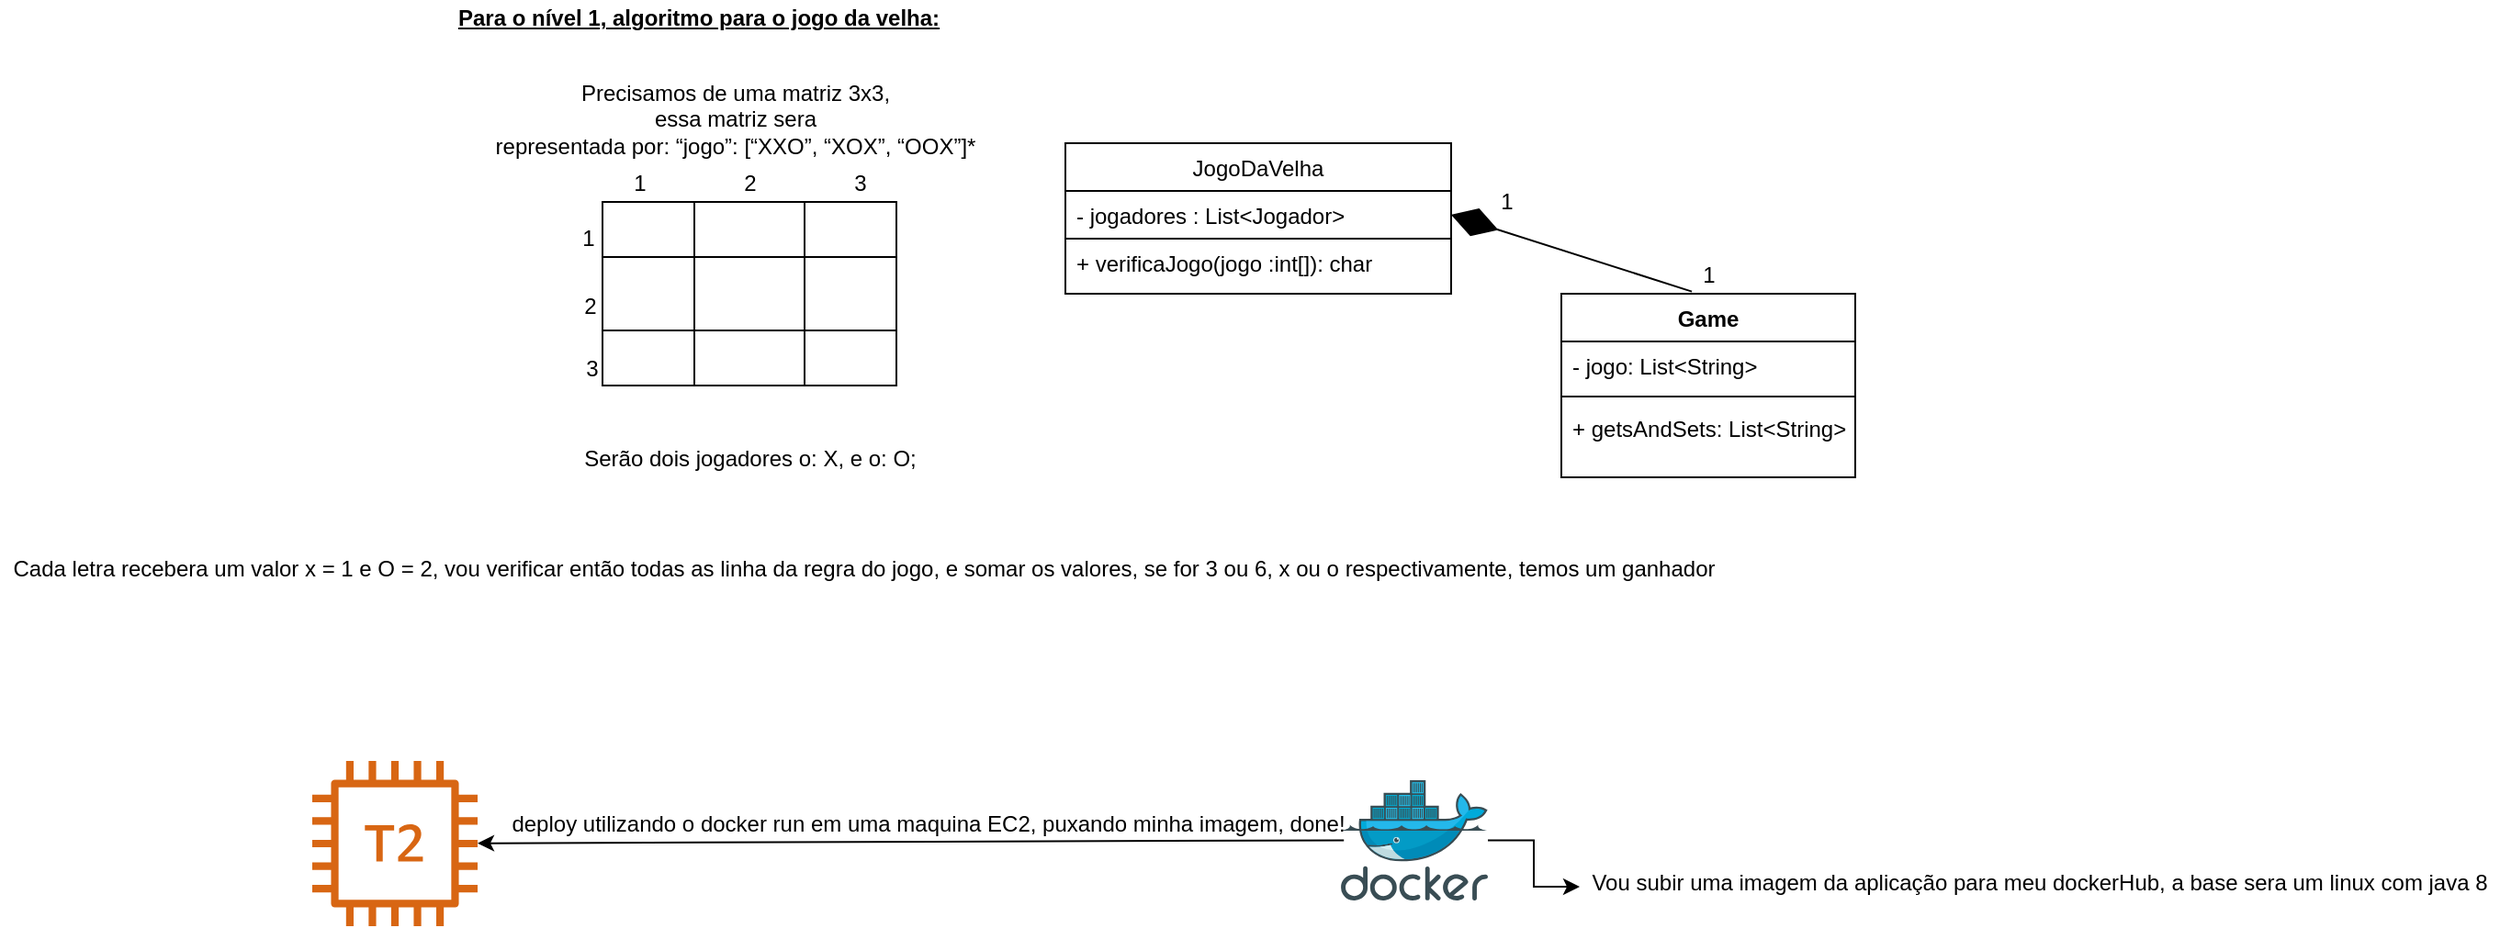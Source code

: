 <mxfile version="13.1.3" type="github">
  <diagram id="khcbJopSJ2TuTnvJd8K6" name="Algoritmo jogo da velha">
    <mxGraphModel dx="2249" dy="762" grid="1" gridSize="10" guides="1" tooltips="1" connect="1" arrows="1" fold="1" page="1" pageScale="1" pageWidth="827" pageHeight="1169" math="0" shadow="0">
      <root>
        <mxCell id="0" />
        <mxCell id="1" parent="0" />
        <mxCell id="aO-OdemG8Kh4dcv20YWD-44" value="" style="rounded=0;whiteSpace=wrap;html=1;" parent="1" vertex="1">
          <mxGeometry x="-70" y="140" width="210" height="30" as="geometry" />
        </mxCell>
        <mxCell id="aO-OdemG8Kh4dcv20YWD-1" value="" style="rounded=0;whiteSpace=wrap;html=1;" parent="1" vertex="1">
          <mxGeometry x="-322" y="120" width="160" height="100" as="geometry" />
        </mxCell>
        <mxCell id="aO-OdemG8Kh4dcv20YWD-4" value="" style="endArrow=none;html=1;entryX=1;entryY=0.25;entryDx=0;entryDy=0;exitX=0;exitY=0.25;exitDx=0;exitDy=0;" parent="1" edge="1">
          <mxGeometry width="50" height="50" relative="1" as="geometry">
            <mxPoint x="-322" y="190" as="sourcePoint" />
            <mxPoint x="-162" y="190" as="targetPoint" />
          </mxGeometry>
        </mxCell>
        <mxCell id="aO-OdemG8Kh4dcv20YWD-8" value="" style="endArrow=none;html=1;entryX=0.5;entryY=0;entryDx=0;entryDy=0;exitX=0.5;exitY=1;exitDx=0;exitDy=0;" parent="1" edge="1">
          <mxGeometry width="50" height="50" relative="1" as="geometry">
            <mxPoint x="-272" y="220" as="sourcePoint" />
            <mxPoint x="-272" y="120" as="targetPoint" />
            <Array as="points">
              <mxPoint x="-272" y="150" />
            </Array>
          </mxGeometry>
        </mxCell>
        <mxCell id="aO-OdemG8Kh4dcv20YWD-9" value="" style="endArrow=none;html=1;entryX=0.5;entryY=0;entryDx=0;entryDy=0;exitX=0.5;exitY=1;exitDx=0;exitDy=0;" parent="1" edge="1">
          <mxGeometry width="50" height="50" relative="1" as="geometry">
            <mxPoint x="-212" y="220" as="sourcePoint" />
            <mxPoint x="-212" y="120" as="targetPoint" />
            <Array as="points">
              <mxPoint x="-212" y="150" />
            </Array>
          </mxGeometry>
        </mxCell>
        <mxCell id="aO-OdemG8Kh4dcv20YWD-11" value="" style="endArrow=none;html=1;entryX=1;entryY=0.25;entryDx=0;entryDy=0;exitX=0;exitY=0.25;exitDx=0;exitDy=0;" parent="1" edge="1">
          <mxGeometry width="50" height="50" relative="1" as="geometry">
            <mxPoint x="-322" y="150" as="sourcePoint" />
            <mxPoint x="-162" y="150" as="targetPoint" />
            <Array as="points">
              <mxPoint x="-262" y="150" />
            </Array>
          </mxGeometry>
        </mxCell>
        <mxCell id="aO-OdemG8Kh4dcv20YWD-12" value="1" style="text;html=1;align=center;verticalAlign=middle;resizable=0;points=[];autosize=1;" parent="1" vertex="1">
          <mxGeometry x="-340" y="130" width="20" height="20" as="geometry" />
        </mxCell>
        <mxCell id="aO-OdemG8Kh4dcv20YWD-13" value="2" style="text;html=1;align=center;verticalAlign=middle;resizable=0;points=[];autosize=1;" parent="1" vertex="1">
          <mxGeometry x="-339" y="167" width="20" height="20" as="geometry" />
        </mxCell>
        <mxCell id="aO-OdemG8Kh4dcv20YWD-14" value="3" style="text;html=1;align=center;verticalAlign=middle;resizable=0;points=[];autosize=1;" parent="1" vertex="1">
          <mxGeometry x="-338" y="201" width="20" height="20" as="geometry" />
        </mxCell>
        <mxCell id="aO-OdemG8Kh4dcv20YWD-15" value="1" style="text;html=1;align=center;verticalAlign=middle;resizable=0;points=[];autosize=1;" parent="1" vertex="1">
          <mxGeometry x="-312" y="100" width="20" height="20" as="geometry" />
        </mxCell>
        <mxCell id="aO-OdemG8Kh4dcv20YWD-16" value="2" style="text;html=1;align=center;verticalAlign=middle;resizable=0;points=[];autosize=1;" parent="1" vertex="1">
          <mxGeometry x="-252" y="100" width="20" height="20" as="geometry" />
        </mxCell>
        <mxCell id="aO-OdemG8Kh4dcv20YWD-17" value="3" style="text;html=1;align=center;verticalAlign=middle;resizable=0;points=[];autosize=1;" parent="1" vertex="1">
          <mxGeometry x="-192" y="100" width="20" height="20" as="geometry" />
        </mxCell>
        <mxCell id="aO-OdemG8Kh4dcv20YWD-18" value="Precisamos de uma matriz 3x3, &lt;br&gt;essa matriz sera &lt;br&gt;representada por:&amp;nbsp;“jogo”: [“XXO”, “XOX”, “OOX”]*" style="text;html=1;align=center;verticalAlign=middle;resizable=0;points=[];autosize=1;" parent="1" vertex="1">
          <mxGeometry x="-390" y="50" width="280" height="50" as="geometry" />
        </mxCell>
        <mxCell id="aO-OdemG8Kh4dcv20YWD-19" value="&lt;b&gt;&lt;u&gt;Para o nível 1, algoritmo para o jogo da velha:&lt;/u&gt;&lt;/b&gt;" style="text;html=1;align=center;verticalAlign=middle;resizable=0;points=[];autosize=1;" parent="1" vertex="1">
          <mxGeometry x="-410" y="10" width="280" height="20" as="geometry" />
        </mxCell>
        <mxCell id="aO-OdemG8Kh4dcv20YWD-22" value="Serão dois jogadores o: X, e o: O;" style="text;html=1;align=center;verticalAlign=middle;resizable=0;points=[];autosize=1;" parent="1" vertex="1">
          <mxGeometry x="-342" y="250" width="200" height="20" as="geometry" />
        </mxCell>
        <mxCell id="aO-OdemG8Kh4dcv20YWD-35" value="" style="endArrow=diamondThin;endFill=1;endSize=24;html=1;exitX=0.444;exitY=-0.012;exitDx=0;exitDy=0;exitPerimeter=0;entryX=1;entryY=0.5;entryDx=0;entryDy=0;" parent="1" source="aO-OdemG8Kh4dcv20YWD-31" target="aO-OdemG8Kh4dcv20YWD-24" edge="1">
          <mxGeometry width="160" relative="1" as="geometry">
            <mxPoint x="-170" y="183" as="sourcePoint" />
            <mxPoint x="162.94" y="38.22" as="targetPoint" />
            <Array as="points" />
          </mxGeometry>
        </mxCell>
        <mxCell id="aO-OdemG8Kh4dcv20YWD-36" value="1" style="text;html=1;align=center;verticalAlign=middle;resizable=0;points=[];autosize=1;" parent="1" vertex="1">
          <mxGeometry x="160" y="110" width="20" height="20" as="geometry" />
        </mxCell>
        <mxCell id="aO-OdemG8Kh4dcv20YWD-37" value="1" style="text;html=1;align=center;verticalAlign=middle;resizable=0;points=[];autosize=1;" parent="1" vertex="1">
          <mxGeometry x="270" y="150" width="20" height="20" as="geometry" />
        </mxCell>
        <mxCell id="aO-OdemG8Kh4dcv20YWD-42" value="+ verificaJogo(jogo :int[]): char" style="text;strokeColor=none;fillColor=none;align=left;verticalAlign=top;spacingLeft=4;spacingRight=4;overflow=hidden;rotatable=0;points=[[0,0.5],[1,0.5]];portConstraint=eastwest;" parent="1" vertex="1">
          <mxGeometry x="-70" y="140" width="210" height="26" as="geometry" />
        </mxCell>
        <mxCell id="aO-OdemG8Kh4dcv20YWD-31" value="Game" style="swimlane;fontStyle=1;align=center;verticalAlign=top;childLayout=stackLayout;horizontal=1;startSize=26;horizontalStack=0;resizeParent=1;resizeParentMax=0;resizeLast=0;collapsible=1;marginBottom=0;" parent="1" vertex="1">
          <mxGeometry x="200" y="170" width="160" height="100" as="geometry" />
        </mxCell>
        <mxCell id="aO-OdemG8Kh4dcv20YWD-32" value="- jogo: List&lt;String&gt;" style="text;strokeColor=none;fillColor=none;align=left;verticalAlign=top;spacingLeft=4;spacingRight=4;overflow=hidden;rotatable=0;points=[[0,0.5],[1,0.5]];portConstraint=eastwest;" parent="aO-OdemG8Kh4dcv20YWD-31" vertex="1">
          <mxGeometry y="26" width="160" height="26" as="geometry" />
        </mxCell>
        <mxCell id="aO-OdemG8Kh4dcv20YWD-33" value="" style="line;strokeWidth=1;fillColor=none;align=left;verticalAlign=middle;spacingTop=-1;spacingLeft=3;spacingRight=3;rotatable=0;labelPosition=right;points=[];portConstraint=eastwest;" parent="aO-OdemG8Kh4dcv20YWD-31" vertex="1">
          <mxGeometry y="52" width="160" height="8" as="geometry" />
        </mxCell>
        <mxCell id="aO-OdemG8Kh4dcv20YWD-34" value="+ getsAndSets: List&lt;String&gt;" style="text;strokeColor=none;fillColor=none;align=left;verticalAlign=top;spacingLeft=4;spacingRight=4;overflow=hidden;rotatable=0;points=[[0,0.5],[1,0.5]];portConstraint=eastwest;" parent="aO-OdemG8Kh4dcv20YWD-31" vertex="1">
          <mxGeometry y="60" width="160" height="40" as="geometry" />
        </mxCell>
        <mxCell id="aO-OdemG8Kh4dcv20YWD-23" value="JogoDaVelha" style="swimlane;fontStyle=0;childLayout=stackLayout;horizontal=1;startSize=26;fillColor=none;horizontalStack=0;resizeParent=1;resizeParentMax=0;resizeLast=0;collapsible=1;marginBottom=0;" parent="1" vertex="1">
          <mxGeometry x="-70" y="88" width="210" height="52" as="geometry">
            <mxRectangle x="330" y="40" width="60" height="26" as="alternateBounds" />
          </mxGeometry>
        </mxCell>
        <mxCell id="aO-OdemG8Kh4dcv20YWD-24" value="- jogadores : List&lt;Jogador&gt;" style="text;strokeColor=none;fillColor=none;align=left;verticalAlign=top;spacingLeft=4;spacingRight=4;overflow=hidden;rotatable=0;points=[[0,0.5],[1,0.5]];portConstraint=eastwest;" parent="aO-OdemG8Kh4dcv20YWD-23" vertex="1">
          <mxGeometry y="26" width="210" height="26" as="geometry" />
        </mxCell>
        <mxCell id="voS8EZ6vIUPbUoV9z7Ga-1" value="Cada letra recebera um valor x = 1 e O = 2, vou verificar então todas as linha da regra do jogo, e somar os valores, se for 3 ou 6, x ou o respectivamente, temos um ganhador" style="text;html=1;align=center;verticalAlign=middle;resizable=0;points=[];autosize=1;" vertex="1" parent="1">
          <mxGeometry x="-650" y="310" width="940" height="20" as="geometry" />
        </mxCell>
        <mxCell id="voS8EZ6vIUPbUoV9z7Ga-2" value="" style="outlineConnect=0;fontColor=#232F3E;gradientColor=none;fillColor=#D86613;strokeColor=none;dashed=0;verticalLabelPosition=bottom;verticalAlign=top;align=center;html=1;fontSize=12;fontStyle=0;aspect=fixed;pointerEvents=1;shape=mxgraph.aws4.t2_instance;" vertex="1" parent="1">
          <mxGeometry x="-480" y="424.5" width="90" height="90" as="geometry" />
        </mxCell>
        <mxCell id="voS8EZ6vIUPbUoV9z7Ga-5" value="" style="edgeStyle=orthogonalEdgeStyle;rounded=0;orthogonalLoop=1;jettySize=auto;html=1;entryX=0;entryY=0.625;entryDx=0;entryDy=0;entryPerimeter=0;" edge="1" parent="1" source="voS8EZ6vIUPbUoV9z7Ga-3" target="voS8EZ6vIUPbUoV9z7Ga-6">
          <mxGeometry relative="1" as="geometry">
            <mxPoint x="400" y="425" as="targetPoint" />
          </mxGeometry>
        </mxCell>
        <mxCell id="voS8EZ6vIUPbUoV9z7Ga-3" value="" style="aspect=fixed;html=1;points=[];align=center;image;fontSize=12;image=img/lib/mscae/Docker.svg;" vertex="1" parent="1">
          <mxGeometry x="80" y="434.9" width="80" height="65.6" as="geometry" />
        </mxCell>
        <mxCell id="voS8EZ6vIUPbUoV9z7Ga-6" value="Vou subir uma imagem da aplicação para meu dockerHub, a base sera um linux com java 8" style="text;html=1;align=center;verticalAlign=middle;resizable=0;points=[];autosize=1;" vertex="1" parent="1">
          <mxGeometry x="210" y="480.5" width="500" height="20" as="geometry" />
        </mxCell>
        <mxCell id="voS8EZ6vIUPbUoV9z7Ga-7" value="" style="endArrow=classic;html=1;exitX=0.02;exitY=0.5;exitDx=0;exitDy=0;exitPerimeter=0;" edge="1" parent="1" source="voS8EZ6vIUPbUoV9z7Ga-3" target="voS8EZ6vIUPbUoV9z7Ga-2">
          <mxGeometry width="50" height="50" relative="1" as="geometry">
            <mxPoint x="-20" y="420" as="sourcePoint" />
            <mxPoint x="30" y="370" as="targetPoint" />
          </mxGeometry>
        </mxCell>
        <mxCell id="voS8EZ6vIUPbUoV9z7Ga-8" value="deploy utilizando o docker run em uma maquina EC2, puxando minha imagem, done!" style="text;html=1;align=center;verticalAlign=middle;resizable=0;points=[];autosize=1;" vertex="1" parent="1">
          <mxGeometry x="-380" y="440" width="470" height="38" as="geometry" />
        </mxCell>
        <mxCell id="voS8EZ6vIUPbUoV9z7Ga-9" value="&lt;br&gt;" style="text;html=1;align=center;verticalAlign=middle;resizable=0;points=[];autosize=1;" vertex="1" parent="voS8EZ6vIUPbUoV9z7Ga-8">
          <mxGeometry x="101" y="18" width="20" height="20" as="geometry" />
        </mxCell>
      </root>
    </mxGraphModel>
  </diagram>
</mxfile>

